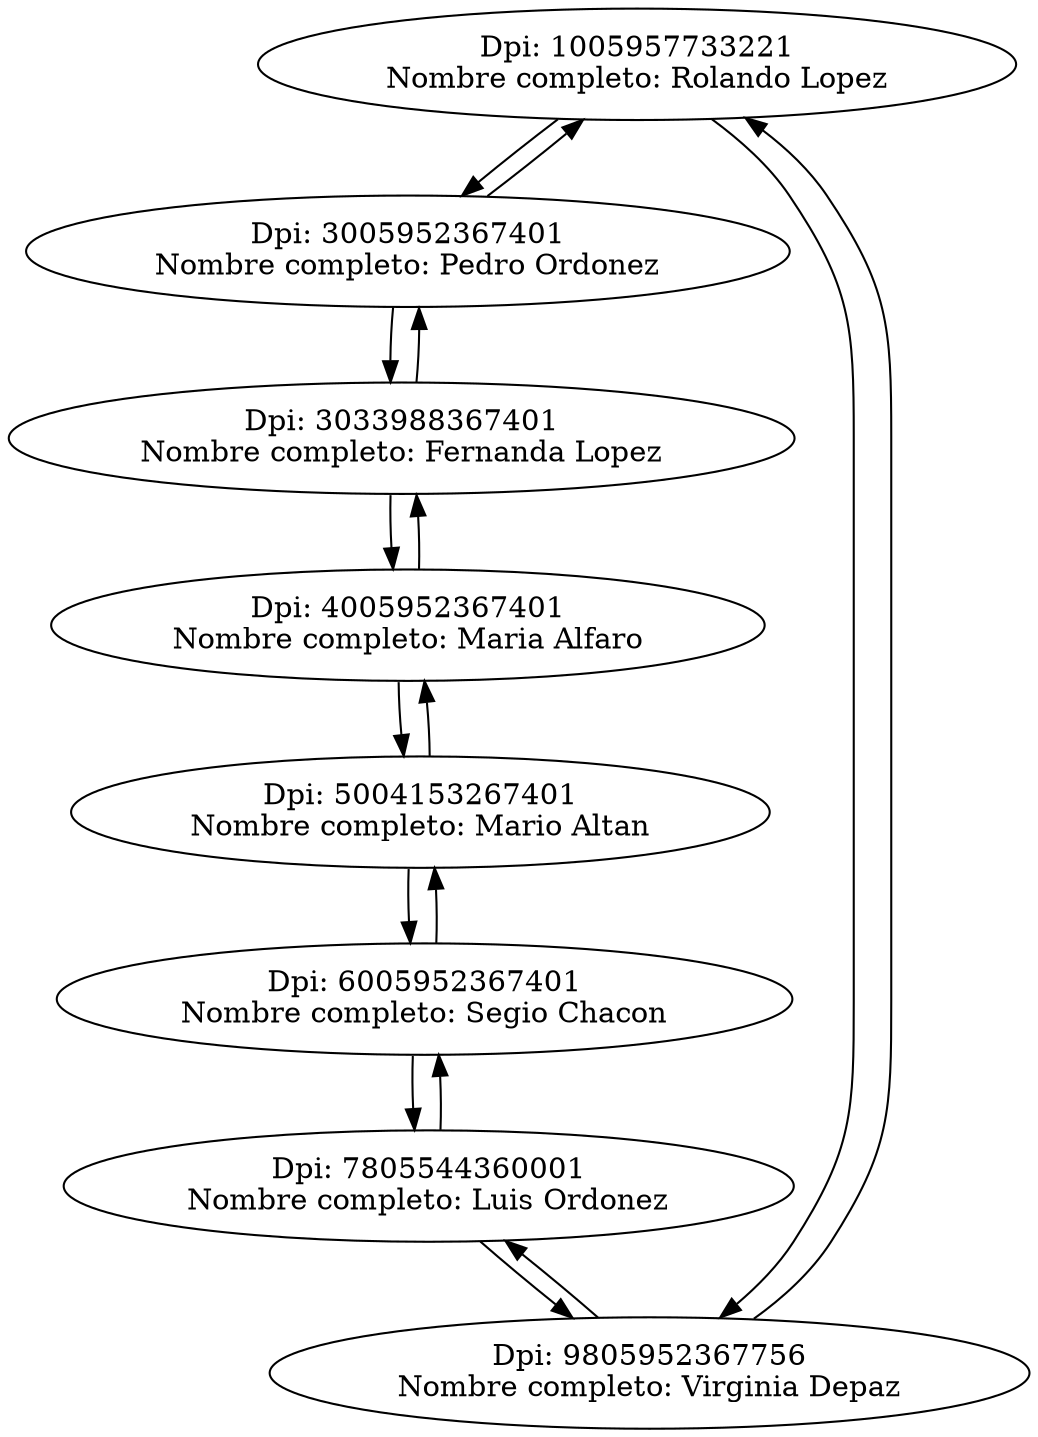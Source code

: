 digraph ListaDobleCircular{
"1005957733221" [label = "Dpi: 1005957733221
Nombre completo: Rolando Lopez"]
"1005957733221" -> "3005952367401"
"3005952367401" [label = "Dpi: 3005952367401
Nombre completo: Pedro Ordonez"]
"3005952367401" -> "3033988367401"
"3033988367401" [label = "Dpi: 3033988367401
Nombre completo: Fernanda Lopez"]
"3033988367401" -> "4005952367401"
"4005952367401" [label = "Dpi: 4005952367401
Nombre completo: Maria Alfaro"]
"4005952367401" -> "5004153267401"
"5004153267401" [label = "Dpi: 5004153267401
Nombre completo: Mario Altan"]
"5004153267401" -> "6005952367401"
"6005952367401" [label = "Dpi: 6005952367401
Nombre completo: Segio Chacon"]
"6005952367401" -> "7805544360001"
"7805544360001" [label = "Dpi: 7805544360001
Nombre completo: Luis Ordonez"]
"7805544360001" -> "9805952367756"
"9805952367756" [label = "Dpi: 9805952367756
Nombre completo: Virginia Depaz"]
"9805952367756" -> "1005957733221"
"1005957733221" -> "9805952367756"
"9805952367756" -> "7805544360001"
"7805544360001" -> "6005952367401"
"6005952367401" -> "5004153267401"
"5004153267401" -> "4005952367401"
"4005952367401" -> "3033988367401"
"3033988367401" -> "3005952367401"
"3005952367401" -> "1005957733221"
}